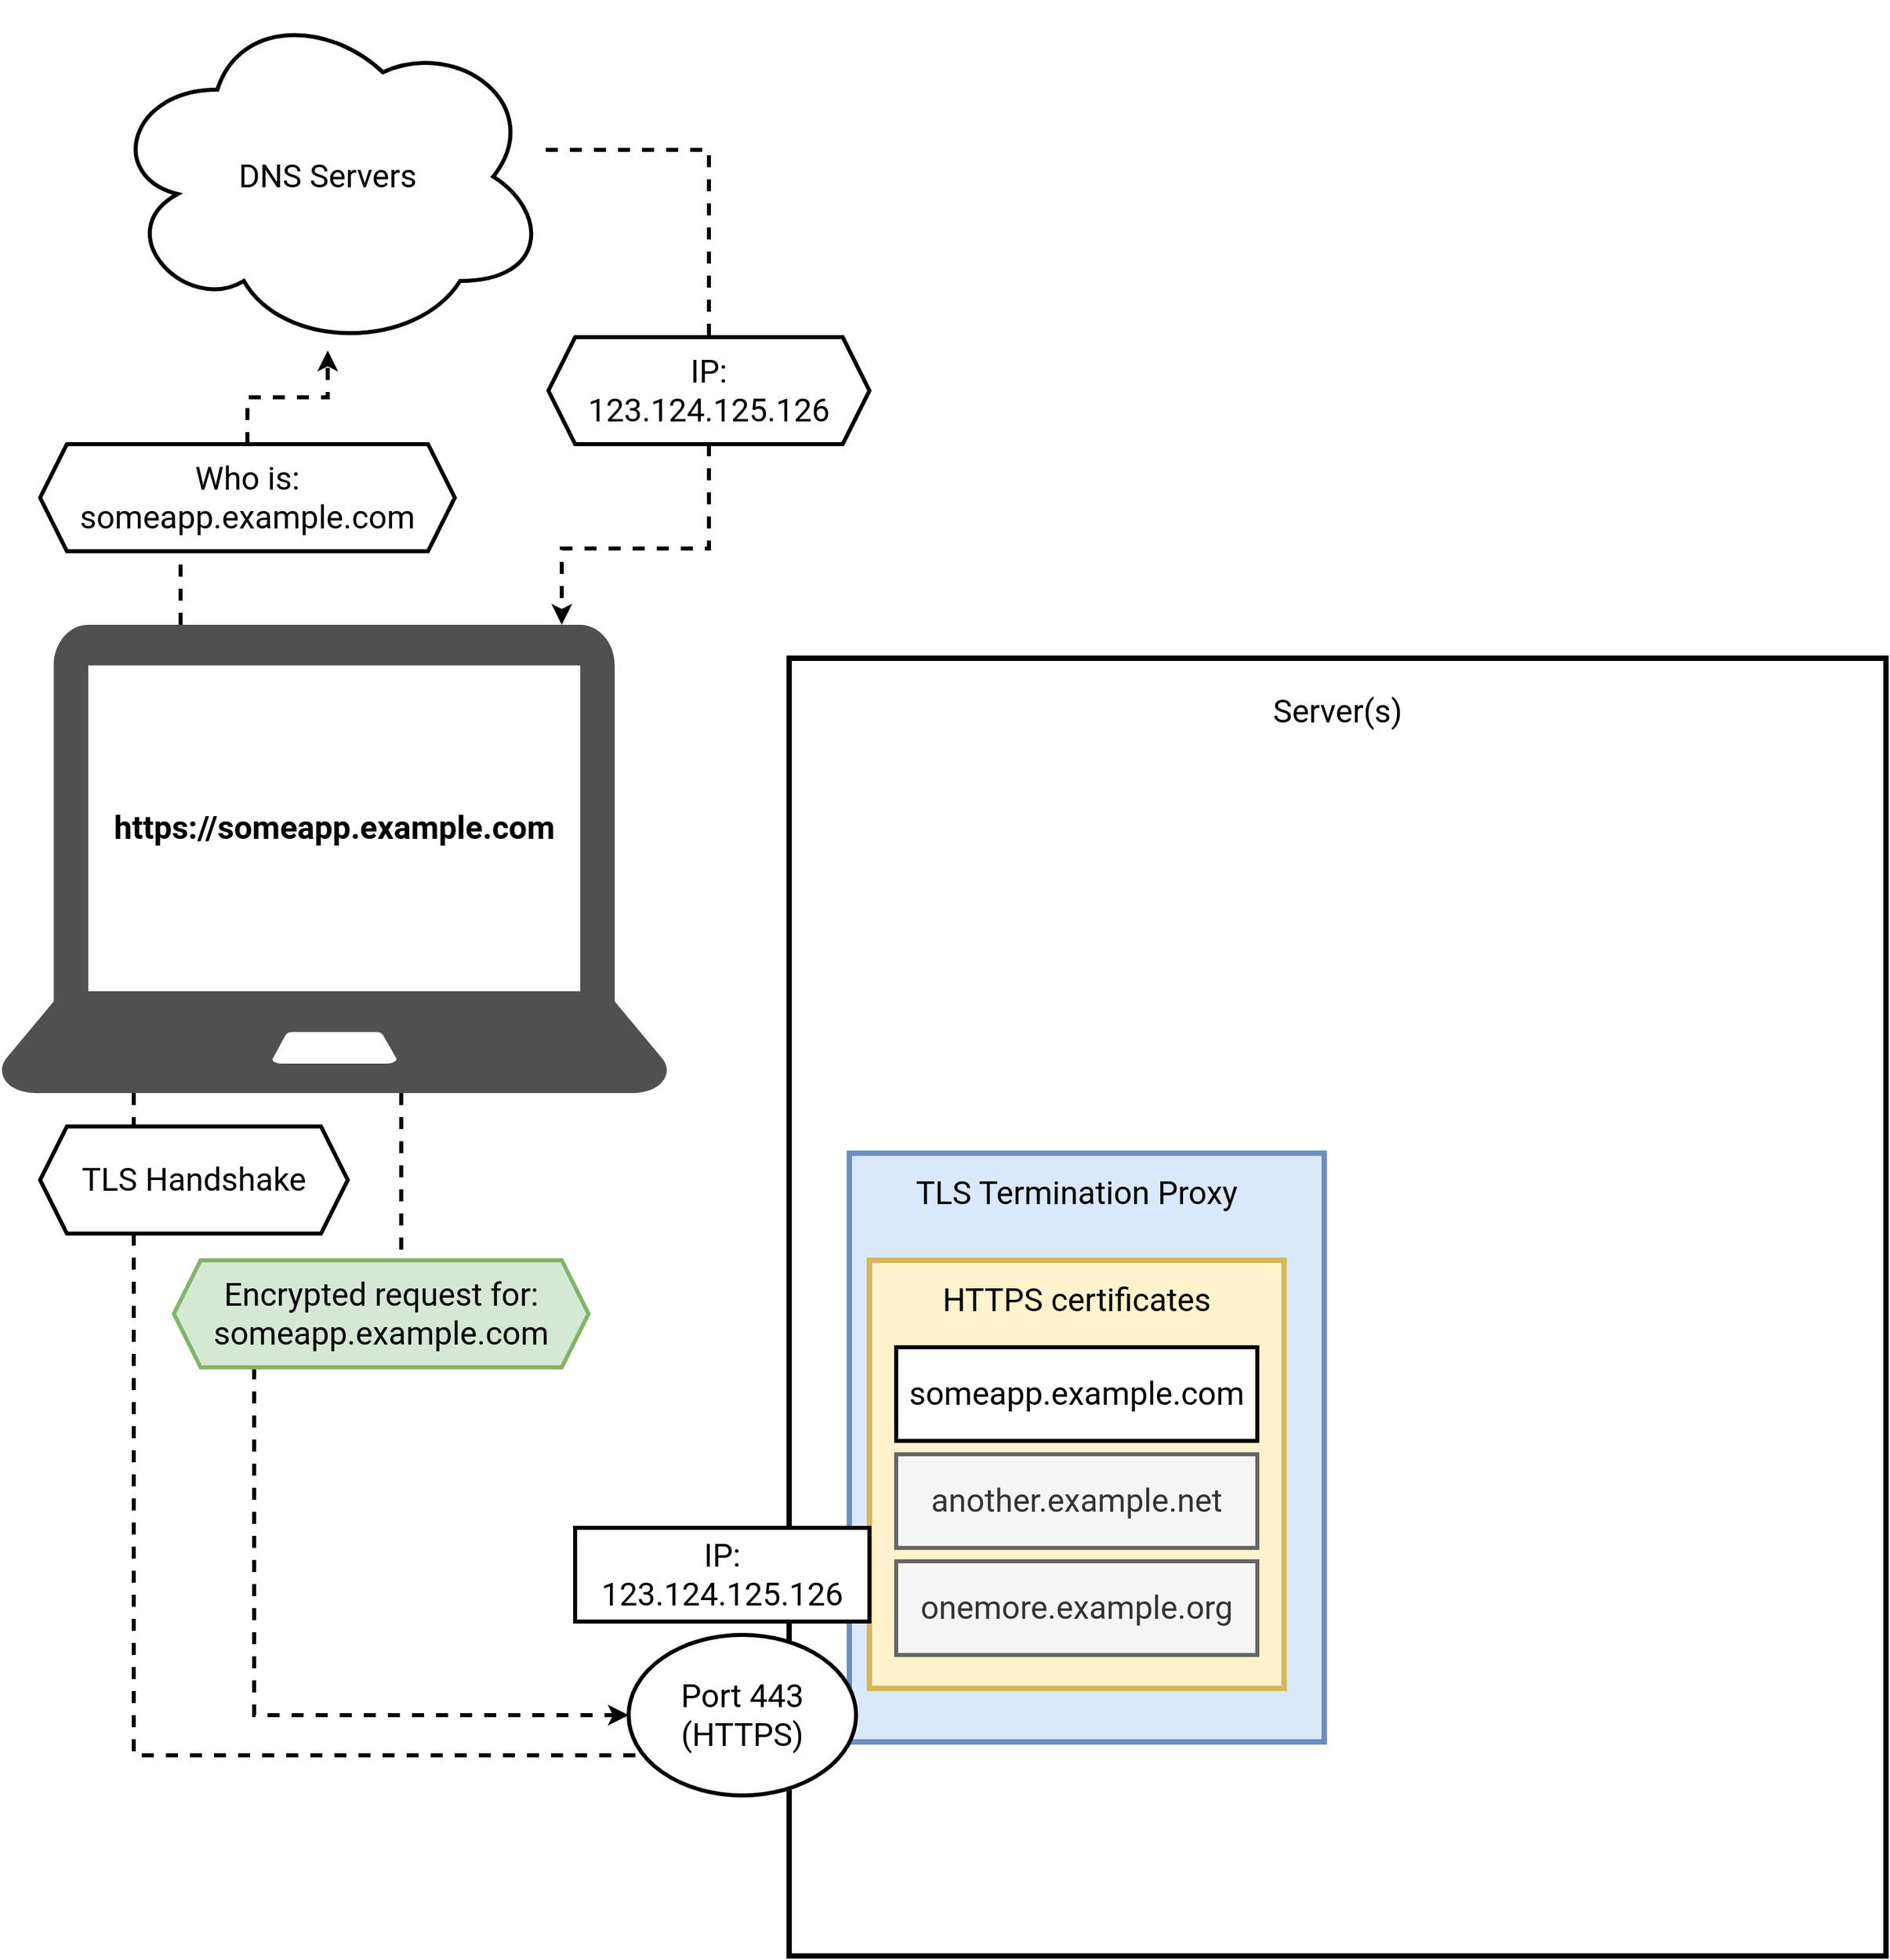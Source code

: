 <mxfile>
    <diagram id="jyERGzDynktFHFRGN0ph" name="Page-1">
        <mxGraphModel dx="2312" dy="1667" grid="1" gridSize="10" guides="1" tooltips="1" connect="1" arrows="1" fold="1" page="1" pageScale="1" pageWidth="1920" pageHeight="1200" math="0" shadow="0">
            <root>
                <mxCell id="0"/>
                <mxCell id="1" parent="0"/>
                <mxCell id="2" value="" style="rounded=0;whiteSpace=wrap;html=1;fontStyle=1;strokeWidth=4;" parent="1" vertex="1">
                    <mxGeometry x="450" y="-50" width="820" height="970" as="geometry"/>
                </mxCell>
                <mxCell id="3" value="&lt;font face=&quot;Roboto&quot;&gt;&lt;span style=&quot;font-size: 24px&quot;&gt;Server(s)&lt;/span&gt;&lt;/font&gt;" style="text;html=1;strokeColor=none;fillColor=none;align=center;verticalAlign=middle;whiteSpace=wrap;rounded=0;strokeWidth=3;fontFamily=Roboto Mono, mono;FType=g;" parent="1" vertex="1">
                    <mxGeometry x="710" y="-50" width="300" height="80" as="geometry"/>
                </mxCell>
                <mxCell id="8" style="edgeStyle=orthogonalEdgeStyle;rounded=0;orthogonalLoop=1;jettySize=auto;html=1;strokeWidth=3;exitX=0.092;exitY=1.01;exitDx=0;exitDy=0;dashed=1;exitPerimeter=0;" parent="1" edge="1">
                    <mxGeometry relative="1" as="geometry">
                        <Array as="points">
                            <mxPoint x="800" y="521"/>
                            <mxPoint x="800" y="560"/>
                        </Array>
                        <mxPoint x="803" y="521" as="sourcePoint"/>
                    </mxGeometry>
                </mxCell>
                <mxCell id="9" style="edgeStyle=orthogonalEdgeStyle;rounded=0;orthogonalLoop=1;jettySize=auto;html=1;strokeWidth=3;dashed=1;" parent="1" edge="1">
                    <mxGeometry relative="1" as="geometry">
                        <mxPoint x="800" y="520" as="sourcePoint"/>
                        <Array as="points">
                            <mxPoint x="800" y="680"/>
                        </Array>
                    </mxGeometry>
                </mxCell>
                <mxCell id="33" value="" style="group" parent="1" vertex="1" connectable="0">
                    <mxGeometry x="-140" y="-75" width="500" height="350" as="geometry"/>
                </mxCell>
                <mxCell id="29" value="&lt;font face=&quot;Roboto&quot; data-font-src=&quot;https://fonts.googleapis.com/css?family=Roboto&quot; style=&quot;font-size: 24px&quot;&gt;https://someapp.example.com&lt;/font&gt;" style="rounded=0;whiteSpace=wrap;html=1;fontStyle=1;strokeWidth=4;" parent="33" vertex="1">
                    <mxGeometry x="60" y="27" width="380" height="250" as="geometry"/>
                </mxCell>
                <mxCell id="32" value="" style="pointerEvents=1;shadow=0;dashed=0;html=1;fillColor=#505050;labelPosition=center;verticalLabelPosition=bottom;verticalAlign=top;outlineConnect=0;align=center;shape=mxgraph.office.devices.laptop;strokeColor=none;" parent="33" vertex="1">
                    <mxGeometry width="500" height="350" as="geometry"/>
                </mxCell>
                <mxCell id="90" style="edgeStyle=orthogonalEdgeStyle;rounded=0;orthogonalLoop=1;jettySize=auto;html=1;dashed=1;startArrow=none;startFill=0;endArrow=classic;endFill=1;strokeWidth=3;" parent="1" source="101" target="32" edge="1">
                    <mxGeometry relative="1" as="geometry">
                        <mxPoint x="390" y="-190" as="sourcePoint"/>
                        <Array as="points">
                            <mxPoint x="390" y="-132"/>
                            <mxPoint x="280" y="-132"/>
                        </Array>
                    </mxGeometry>
                </mxCell>
                <mxCell id="34" value="&lt;font face=&quot;Roboto&quot; data-font-src=&quot;https://fonts.googleapis.com/css?family=Roboto&quot; style=&quot;font-size: 24px&quot;&gt;DNS Servers&lt;/font&gt;" style="ellipse;shape=cloud;whiteSpace=wrap;html=1;strokeColor=#000000;strokeWidth=3;" parent="1" vertex="1">
                    <mxGeometry x="-60" y="-540" width="330" height="260" as="geometry"/>
                </mxCell>
                <mxCell id="6" value="" style="rounded=0;whiteSpace=wrap;html=1;fontStyle=1;strokeWidth=4;fillColor=#dae8fc;strokeColor=#6c8ebf;" parent="1" vertex="1">
                    <mxGeometry x="495" y="320" width="355" height="440" as="geometry"/>
                </mxCell>
                <mxCell id="7" value="&lt;font style=&quot;font-size: 24px&quot; face=&quot;Roboto&quot;&gt;TLS Termination Proxy&lt;br&gt;&lt;/font&gt;" style="text;html=1;strokeColor=none;fillColor=none;align=center;verticalAlign=middle;whiteSpace=wrap;rounded=0;strokeWidth=3;fontFamily=Roboto Mono, mono;FType=g;" parent="1" vertex="1">
                    <mxGeometry x="525" y="330" width="280" height="40" as="geometry"/>
                </mxCell>
                <mxCell id="88" style="edgeStyle=orthogonalEdgeStyle;rounded=0;orthogonalLoop=1;jettySize=auto;html=1;startArrow=none;startFill=0;endArrow=classic;endFill=1;strokeWidth=3;dashed=1;" parent="1" source="100" target="34" edge="1">
                    <mxGeometry relative="1" as="geometry">
                        <mxPoint x="65.059" y="-220" as="sourcePoint"/>
                    </mxGeometry>
                </mxCell>
                <mxCell id="89" value="" style="edgeStyle=orthogonalEdgeStyle;rounded=0;orthogonalLoop=1;jettySize=auto;html=1;startArrow=none;startFill=0;endArrow=none;endFill=1;strokeWidth=3;dashed=1;" parent="1" source="32" target="100" edge="1">
                    <mxGeometry relative="1" as="geometry">
                        <mxPoint x="110" y="-75" as="sourcePoint"/>
                        <mxPoint x="-4.941" y="-140.0" as="targetPoint"/>
                        <Array as="points">
                            <mxPoint x="-5" y="-90"/>
                            <mxPoint x="-5" y="-90"/>
                        </Array>
                    </mxGeometry>
                </mxCell>
                <mxCell id="91" value="" style="edgeStyle=orthogonalEdgeStyle;rounded=0;orthogonalLoop=1;jettySize=auto;html=1;dashed=1;startArrow=none;startFill=0;endArrow=none;endFill=1;strokeWidth=3;" parent="1" source="34" target="101" edge="1">
                    <mxGeometry relative="1" as="geometry">
                        <mxPoint x="105" y="-280" as="sourcePoint"/>
                        <mxPoint x="390" y="-260" as="targetPoint"/>
                        <Array as="points">
                            <mxPoint x="390" y="-430"/>
                        </Array>
                    </mxGeometry>
                </mxCell>
                <mxCell id="36" value="&lt;font face=&quot;Roboto&quot; data-font-src=&quot;https://fonts.googleapis.com/css?family=Roboto&quot; style=&quot;font-size: 24px&quot;&gt;Port 443 (HTTPS)&lt;/font&gt;" style="ellipse;whiteSpace=wrap;html=1;strokeColor=#000000;strokeWidth=3;" parent="1" vertex="1">
                    <mxGeometry x="330" y="680" width="170" height="120" as="geometry"/>
                </mxCell>
                <mxCell id="92" style="edgeStyle=orthogonalEdgeStyle;rounded=0;orthogonalLoop=1;jettySize=auto;html=1;dashed=1;startArrow=none;startFill=0;endArrow=classic;endFill=1;strokeWidth=3;" parent="1" source="96" target="36" edge="1">
                    <mxGeometry relative="1" as="geometry">
                        <mxPoint x="50" y="500" as="sourcePoint"/>
                        <Array as="points">
                            <mxPoint x="50" y="740"/>
                        </Array>
                    </mxGeometry>
                </mxCell>
                <mxCell id="93" value="" style="edgeStyle=orthogonalEdgeStyle;rounded=0;orthogonalLoop=1;jettySize=auto;html=1;dashed=1;startArrow=none;startFill=0;endArrow=none;endFill=1;strokeWidth=3;" parent="1" source="32" target="96" edge="1">
                    <mxGeometry relative="1" as="geometry">
                        <mxPoint x="300" y="350" as="sourcePoint"/>
                        <mxPoint x="55" y="330" as="targetPoint"/>
                        <Array as="points">
                            <mxPoint x="160" y="340"/>
                            <mxPoint x="160" y="340"/>
                        </Array>
                    </mxGeometry>
                </mxCell>
                <mxCell id="96" value="&lt;span style=&quot;font-family: &amp;#34;roboto&amp;#34; ; font-size: 24px&quot;&gt;Encrypted request for: someapp.example.com&lt;/span&gt;" style="shape=hexagon;perimeter=hexagonPerimeter2;whiteSpace=wrap;html=1;fixedSize=1;strokeColor=#82b366;strokeWidth=3;fillColor=#d5e8d4;" parent="1" vertex="1">
                    <mxGeometry x="-10" y="400" width="310" height="80" as="geometry"/>
                </mxCell>
                <mxCell id="100" value="&lt;span style=&quot;font-family: &amp;#34;roboto&amp;#34; ; font-size: 24px&quot;&gt;Who is: someapp.example.com&lt;/span&gt;" style="shape=hexagon;perimeter=hexagonPerimeter2;whiteSpace=wrap;html=1;fixedSize=1;strokeWidth=3;" parent="1" vertex="1">
                    <mxGeometry x="-110" y="-210" width="310" height="80" as="geometry"/>
                </mxCell>
                <mxCell id="101" value="&lt;span style=&quot;font-family: &amp;#34;roboto&amp;#34; ; font-size: 24px&quot;&gt;IP:&lt;/span&gt;&lt;br style=&quot;font-family: &amp;#34;roboto&amp;#34;&quot;&gt;&lt;span style=&quot;font-family: &amp;#34;roboto&amp;#34; ; font-size: 24px&quot;&gt;123.124.125.126&lt;/span&gt;" style="shape=hexagon;perimeter=hexagonPerimeter2;whiteSpace=wrap;html=1;fixedSize=1;strokeWidth=3;" parent="1" vertex="1">
                    <mxGeometry x="270" y="-290" width="240" height="80" as="geometry"/>
                </mxCell>
                <mxCell id="106" style="edgeStyle=orthogonalEdgeStyle;rounded=0;orthogonalLoop=1;jettySize=auto;html=1;dashed=1;startArrow=none;startFill=0;endArrow=none;endFill=0;strokeWidth=3;" parent="1" source="104" target="36" edge="1">
                    <mxGeometry relative="1" as="geometry">
                        <Array as="points">
                            <mxPoint x="-40" y="770"/>
                        </Array>
                    </mxGeometry>
                </mxCell>
                <mxCell id="104" value="&lt;span style=&quot;font-family: &amp;#34;roboto&amp;#34; ; font-size: 24px&quot;&gt;TLS Handshake&lt;/span&gt;" style="shape=hexagon;perimeter=hexagonPerimeter2;whiteSpace=wrap;html=1;fixedSize=1;strokeWidth=3;" parent="1" vertex="1">
                    <mxGeometry x="-110" y="300" width="230" height="80" as="geometry"/>
                </mxCell>
                <mxCell id="107" value="" style="edgeStyle=orthogonalEdgeStyle;rounded=0;orthogonalLoop=1;jettySize=auto;html=1;dashed=1;startArrow=none;startFill=0;endArrow=none;endFill=1;strokeWidth=3;" parent="1" source="32" target="104" edge="1">
                    <mxGeometry relative="1" as="geometry">
                        <mxPoint x="-40" y="275" as="sourcePoint"/>
                        <mxPoint x="341.388" y="770" as="targetPoint"/>
                        <Array as="points">
                            <mxPoint x="-40" y="290"/>
                            <mxPoint x="-40" y="290"/>
                        </Array>
                    </mxGeometry>
                </mxCell>
                <mxCell id="49" value="" style="rounded=0;whiteSpace=wrap;html=1;fontStyle=1;strokeWidth=4;fillColor=#fff2cc;strokeColor=#d6b656;" parent="1" vertex="1">
                    <mxGeometry x="510" y="400" width="310" height="320" as="geometry"/>
                </mxCell>
                <mxCell id="50" value="&lt;font style=&quot;font-size: 24px&quot; face=&quot;Roboto&quot;&gt;HTTPS certificates&lt;br&gt;&lt;/font&gt;" style="text;html=1;strokeColor=none;fillColor=none;align=center;verticalAlign=middle;whiteSpace=wrap;rounded=0;strokeWidth=3;fontFamily=Roboto Mono, mono;FType=g;" parent="1" vertex="1">
                    <mxGeometry x="550.9" y="410" width="228.21" height="40" as="geometry"/>
                </mxCell>
                <mxCell id="51" value="&lt;font face=&quot;Roboto&quot; data-font-src=&quot;https://fonts.googleapis.com/css?family=Roboto&quot;&gt;&lt;span style=&quot;font-size: 24px&quot;&gt;someapp.example.com&lt;/span&gt;&lt;br&gt;&lt;/font&gt;" style="rounded=0;whiteSpace=wrap;html=1;strokeColor=#000000;strokeWidth=3;" parent="1" vertex="1">
                    <mxGeometry x="530" y="465" width="270" height="70" as="geometry"/>
                </mxCell>
                <mxCell id="52" value="&lt;font face=&quot;Roboto&quot; data-font-src=&quot;https://fonts.googleapis.com/css?family=Roboto&quot;&gt;&lt;span style=&quot;font-size: 24px&quot;&gt;another.example.net&lt;/span&gt;&lt;br&gt;&lt;/font&gt;" style="rounded=0;whiteSpace=wrap;html=1;strokeColor=#666666;strokeWidth=3;fillColor=#f5f5f5;fontColor=#333333;" parent="1" vertex="1">
                    <mxGeometry x="530" y="545" width="270" height="70" as="geometry"/>
                </mxCell>
                <mxCell id="53" value="&lt;font face=&quot;Roboto&quot; data-font-src=&quot;https://fonts.googleapis.com/css?family=Roboto&quot;&gt;&lt;span style=&quot;font-size: 24px&quot;&gt;onemore.example.org&lt;/span&gt;&lt;br&gt;&lt;/font&gt;" style="rounded=0;whiteSpace=wrap;html=1;strokeColor=#666666;strokeWidth=3;fillColor=#f5f5f5;fontColor=#333333;" parent="1" vertex="1">
                    <mxGeometry x="530" y="625" width="270" height="70" as="geometry"/>
                </mxCell>
                <mxCell id="42" value="&lt;font face=&quot;Roboto&quot; data-font-src=&quot;https://fonts.googleapis.com/css?family=Roboto&quot;&gt;&lt;span style=&quot;font-size: 24px&quot;&gt;IP:&lt;/span&gt;&lt;br&gt;&lt;span style=&quot;font-size: 24px&quot;&gt;123.124.125.126&lt;/span&gt;&lt;br&gt;&lt;/font&gt;" style="rounded=0;whiteSpace=wrap;html=1;strokeColor=#000000;strokeWidth=3;" parent="1" vertex="1">
                    <mxGeometry x="290" y="600" width="220" height="70" as="geometry"/>
                </mxCell>
            </root>
        </mxGraphModel>
    </diagram>
</mxfile>